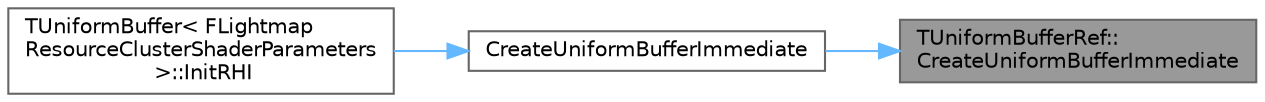 digraph "TUniformBufferRef::CreateUniformBufferImmediate"
{
 // INTERACTIVE_SVG=YES
 // LATEX_PDF_SIZE
  bgcolor="transparent";
  edge [fontname=Helvetica,fontsize=10,labelfontname=Helvetica,labelfontsize=10];
  node [fontname=Helvetica,fontsize=10,shape=box,height=0.2,width=0.4];
  rankdir="RL";
  Node1 [id="Node000001",label="TUniformBufferRef::\lCreateUniformBufferImmediate",height=0.2,width=0.4,color="gray40", fillcolor="grey60", style="filled", fontcolor="black",tooltip="Creates a uniform buffer with the given value, and returns a structured reference to it."];
  Node1 -> Node2 [id="edge1_Node000001_Node000002",dir="back",color="steelblue1",style="solid",tooltip=" "];
  Node2 [id="Node000002",label="CreateUniformBufferImmediate",height=0.2,width=0.4,color="grey40", fillcolor="white", style="filled",URL="$de/d78/UniformBuffer_8h.html#a62c336b784dc9d4b122edcc0305e151a",tooltip="Creates a uniform buffer with the given value, and returns a structured reference to it."];
  Node2 -> Node3 [id="edge2_Node000002_Node000003",dir="back",color="steelblue1",style="solid",tooltip=" "];
  Node3 [id="Node000003",label="TUniformBuffer\< FLightmap\lResourceClusterShaderParameters\l \>::InitRHI",height=0.2,width=0.4,color="grey40", fillcolor="white", style="filled",URL="$d8/de6/classTUniformBuffer.html#a6febee250e8b30e53dfee779fd6abce3",tooltip=" "];
}
